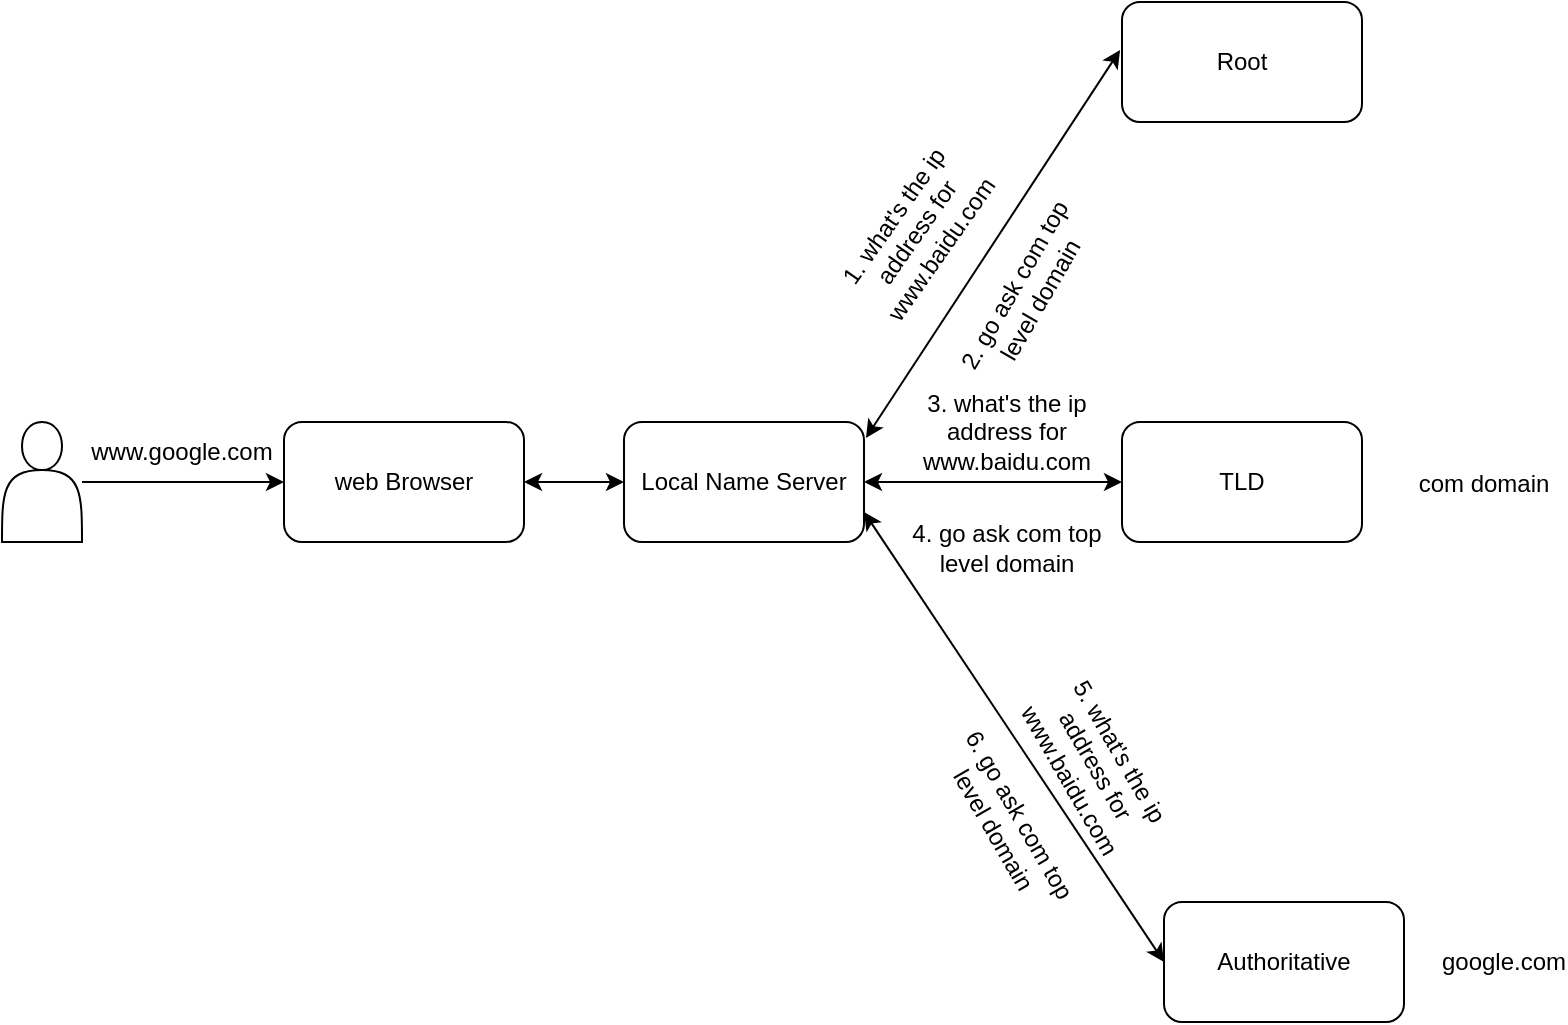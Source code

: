 <mxfile version="16.0.0" type="github">
  <diagram id="K_8tTAwabGrNAI0qsq2V" name="Page-1">
    <mxGraphModel dx="1350" dy="1863" grid="1" gridSize="10" guides="1" tooltips="1" connect="1" arrows="1" fold="1" page="1" pageScale="1" pageWidth="850" pageHeight="1100" math="0" shadow="0">
      <root>
        <mxCell id="0" />
        <mxCell id="1" parent="0" />
        <mxCell id="uLhbfS_WnH59kJ8CV1LQ-3" value="" style="edgeStyle=orthogonalEdgeStyle;rounded=0;orthogonalLoop=1;jettySize=auto;html=1;" parent="1" source="uLhbfS_WnH59kJ8CV1LQ-1" target="uLhbfS_WnH59kJ8CV1LQ-2" edge="1">
          <mxGeometry relative="1" as="geometry" />
        </mxCell>
        <mxCell id="uLhbfS_WnH59kJ8CV1LQ-1" value="" style="shape=actor;whiteSpace=wrap;html=1;" parent="1" vertex="1">
          <mxGeometry x="40" y="160" width="40" height="60" as="geometry" />
        </mxCell>
        <mxCell id="uLhbfS_WnH59kJ8CV1LQ-2" value="web Browser" style="rounded=1;whiteSpace=wrap;html=1;" parent="1" vertex="1">
          <mxGeometry x="181" y="160" width="120" height="60" as="geometry" />
        </mxCell>
        <mxCell id="uLhbfS_WnH59kJ8CV1LQ-4" value="Local Name Server" style="rounded=1;whiteSpace=wrap;html=1;" parent="1" vertex="1">
          <mxGeometry x="351" y="160" width="120" height="60" as="geometry" />
        </mxCell>
        <mxCell id="uLhbfS_WnH59kJ8CV1LQ-5" value="Root" style="rounded=1;whiteSpace=wrap;html=1;" parent="1" vertex="1">
          <mxGeometry x="600" y="-50" width="120" height="60" as="geometry" />
        </mxCell>
        <mxCell id="uLhbfS_WnH59kJ8CV1LQ-6" value="TLD" style="rounded=1;whiteSpace=wrap;html=1;" parent="1" vertex="1">
          <mxGeometry x="600" y="160" width="120" height="60" as="geometry" />
        </mxCell>
        <mxCell id="uLhbfS_WnH59kJ8CV1LQ-7" value="Authoritative " style="rounded=1;whiteSpace=wrap;html=1;" parent="1" vertex="1">
          <mxGeometry x="621" y="400" width="120" height="60" as="geometry" />
        </mxCell>
        <mxCell id="uLhbfS_WnH59kJ8CV1LQ-8" value="" style="endArrow=classic;startArrow=classic;html=1;rounded=0;entryX=-0.008;entryY=0.4;entryDx=0;entryDy=0;entryPerimeter=0;exitX=1.008;exitY=0.133;exitDx=0;exitDy=0;exitPerimeter=0;" parent="1" source="uLhbfS_WnH59kJ8CV1LQ-4" target="uLhbfS_WnH59kJ8CV1LQ-5" edge="1">
          <mxGeometry width="50" height="50" relative="1" as="geometry">
            <mxPoint x="380" y="190" as="sourcePoint" />
            <mxPoint x="430" y="140" as="targetPoint" />
          </mxGeometry>
        </mxCell>
        <mxCell id="uLhbfS_WnH59kJ8CV1LQ-9" value="" style="endArrow=classic;startArrow=classic;html=1;rounded=0;exitX=1;exitY=0.5;exitDx=0;exitDy=0;entryX=0;entryY=0.5;entryDx=0;entryDy=0;" parent="1" source="uLhbfS_WnH59kJ8CV1LQ-4" target="uLhbfS_WnH59kJ8CV1LQ-6" edge="1">
          <mxGeometry width="50" height="50" relative="1" as="geometry">
            <mxPoint x="450" y="260" as="sourcePoint" />
            <mxPoint x="500" y="210" as="targetPoint" />
          </mxGeometry>
        </mxCell>
        <mxCell id="uLhbfS_WnH59kJ8CV1LQ-10" value="" style="endArrow=classic;startArrow=classic;html=1;rounded=0;exitX=1;exitY=0.75;exitDx=0;exitDy=0;entryX=0;entryY=0.5;entryDx=0;entryDy=0;" parent="1" source="uLhbfS_WnH59kJ8CV1LQ-4" target="uLhbfS_WnH59kJ8CV1LQ-7" edge="1">
          <mxGeometry width="50" height="50" relative="1" as="geometry">
            <mxPoint x="440" y="290" as="sourcePoint" />
            <mxPoint x="490" y="240" as="targetPoint" />
          </mxGeometry>
        </mxCell>
        <mxCell id="uLhbfS_WnH59kJ8CV1LQ-11" value="www.google.com" style="text;html=1;strokeColor=none;fillColor=none;align=center;verticalAlign=middle;whiteSpace=wrap;rounded=0;" parent="1" vertex="1">
          <mxGeometry x="100" y="160" width="60" height="30" as="geometry" />
        </mxCell>
        <mxCell id="uLhbfS_WnH59kJ8CV1LQ-12" value="com domain" style="text;html=1;strokeColor=none;fillColor=none;align=center;verticalAlign=middle;whiteSpace=wrap;rounded=0;" parent="1" vertex="1">
          <mxGeometry x="741" y="176" width="80" height="30" as="geometry" />
        </mxCell>
        <mxCell id="uLhbfS_WnH59kJ8CV1LQ-15" value="google.com" style="text;html=1;strokeColor=none;fillColor=none;align=center;verticalAlign=middle;whiteSpace=wrap;rounded=0;" parent="1" vertex="1">
          <mxGeometry x="761" y="415" width="60" height="30" as="geometry" />
        </mxCell>
        <mxCell id="uLhbfS_WnH59kJ8CV1LQ-16" value="" style="endArrow=classic;startArrow=classic;html=1;rounded=0;entryX=1;entryY=0.5;entryDx=0;entryDy=0;" parent="1" source="uLhbfS_WnH59kJ8CV1LQ-4" target="uLhbfS_WnH59kJ8CV1LQ-2" edge="1">
          <mxGeometry width="50" height="50" relative="1" as="geometry">
            <mxPoint x="400" y="420" as="sourcePoint" />
            <mxPoint x="450" y="370" as="targetPoint" />
          </mxGeometry>
        </mxCell>
        <mxCell id="gX_tS0gkBQfEGyVwR0J8-1" value="1. what&#39;s the ip address for www.baidu.com" style="text;html=1;strokeColor=none;fillColor=none;align=center;verticalAlign=middle;whiteSpace=wrap;rounded=0;rotation=-55;" vertex="1" parent="1">
          <mxGeometry x="440" y="50.0" width="115.2" height="30" as="geometry" />
        </mxCell>
        <mxCell id="gX_tS0gkBQfEGyVwR0J8-2" value="&lt;div&gt;2. go ask com top level domain&lt;/div&gt;" style="text;html=1;strokeColor=none;fillColor=none;align=center;verticalAlign=middle;whiteSpace=wrap;rounded=0;rotation=-60;" vertex="1" parent="1">
          <mxGeometry x="503.15" y="80" width="98.68" height="30" as="geometry" />
        </mxCell>
        <mxCell id="gX_tS0gkBQfEGyVwR0J8-3" value="3. what&#39;s the ip address for www.baidu.com" style="text;html=1;strokeColor=none;fillColor=none;align=center;verticalAlign=middle;whiteSpace=wrap;rounded=0;rotation=0;" vertex="1" parent="1">
          <mxGeometry x="484.8" y="150" width="115.2" height="30" as="geometry" />
        </mxCell>
        <mxCell id="gX_tS0gkBQfEGyVwR0J8-4" value="&lt;div&gt;4. go ask com top level domain&lt;/div&gt;" style="text;html=1;strokeColor=none;fillColor=none;align=center;verticalAlign=middle;whiteSpace=wrap;rounded=0;rotation=0;" vertex="1" parent="1">
          <mxGeometry x="493.06" y="208" width="98.68" height="30" as="geometry" />
        </mxCell>
        <mxCell id="gX_tS0gkBQfEGyVwR0J8-5" value="5. what&#39;s the ip address for www.baidu.com" style="text;html=1;strokeColor=none;fillColor=none;align=center;verticalAlign=middle;whiteSpace=wrap;rounded=0;rotation=60;" vertex="1" parent="1">
          <mxGeometry x="529" y="317" width="115.2" height="30" as="geometry" />
        </mxCell>
        <mxCell id="gX_tS0gkBQfEGyVwR0J8-6" value="&lt;div&gt;6. go ask com top level domain&lt;/div&gt;" style="text;html=1;strokeColor=none;fillColor=none;align=center;verticalAlign=middle;whiteSpace=wrap;rounded=0;rotation=60;" vertex="1" parent="1">
          <mxGeometry x="493.06" y="345" width="98.68" height="30" as="geometry" />
        </mxCell>
      </root>
    </mxGraphModel>
  </diagram>
</mxfile>
